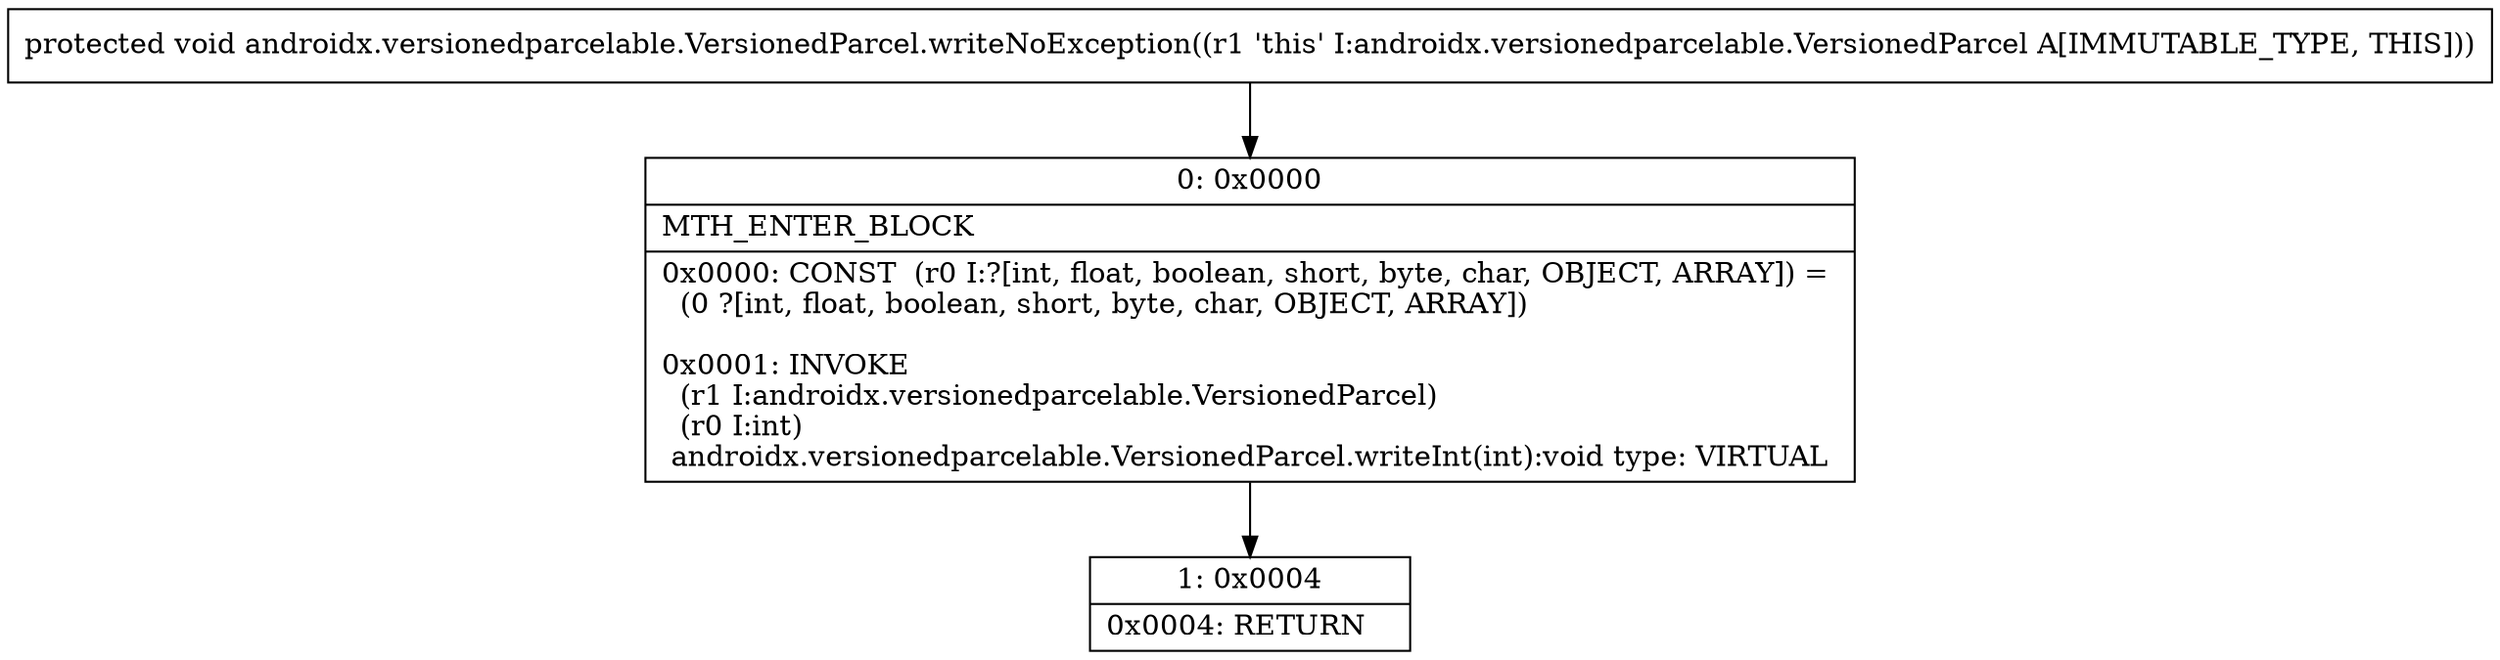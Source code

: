 digraph "CFG forandroidx.versionedparcelable.VersionedParcel.writeNoException()V" {
Node_0 [shape=record,label="{0\:\ 0x0000|MTH_ENTER_BLOCK\l|0x0000: CONST  (r0 I:?[int, float, boolean, short, byte, char, OBJECT, ARRAY]) = \l  (0 ?[int, float, boolean, short, byte, char, OBJECT, ARRAY])\l \l0x0001: INVOKE  \l  (r1 I:androidx.versionedparcelable.VersionedParcel)\l  (r0 I:int)\l androidx.versionedparcelable.VersionedParcel.writeInt(int):void type: VIRTUAL \l}"];
Node_1 [shape=record,label="{1\:\ 0x0004|0x0004: RETURN   \l}"];
MethodNode[shape=record,label="{protected void androidx.versionedparcelable.VersionedParcel.writeNoException((r1 'this' I:androidx.versionedparcelable.VersionedParcel A[IMMUTABLE_TYPE, THIS])) }"];
MethodNode -> Node_0;
Node_0 -> Node_1;
}

